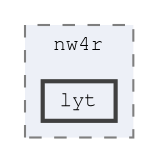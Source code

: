 digraph "source/nw4r/lyt"
{
 // LATEX_PDF_SIZE
  bgcolor="transparent";
  edge [fontname=FreeMono,fontsize=10,labelfontname=FreeMono,labelfontsize=10];
  node [fontname=FreeMono,fontsize=10,shape=box,height=0.2,width=0.4];
  compound=true
  subgraph clusterdir_fa539d9f400cd8c961cb0a68e32183e6 {
    graph [ bgcolor="#edf0f7", pencolor="grey50", label="nw4r", fontname=FreeMono,fontsize=10 style="filled,dashed", URL="dir_fa539d9f400cd8c961cb0a68e32183e6.html",tooltip=""]
  dir_d658bee8b33c3ee3717a1713af056cbe [label="lyt", fillcolor="#edf0f7", color="grey25", style="filled,bold", URL="dir_d658bee8b33c3ee3717a1713af056cbe.html",tooltip=""];
  }
}
